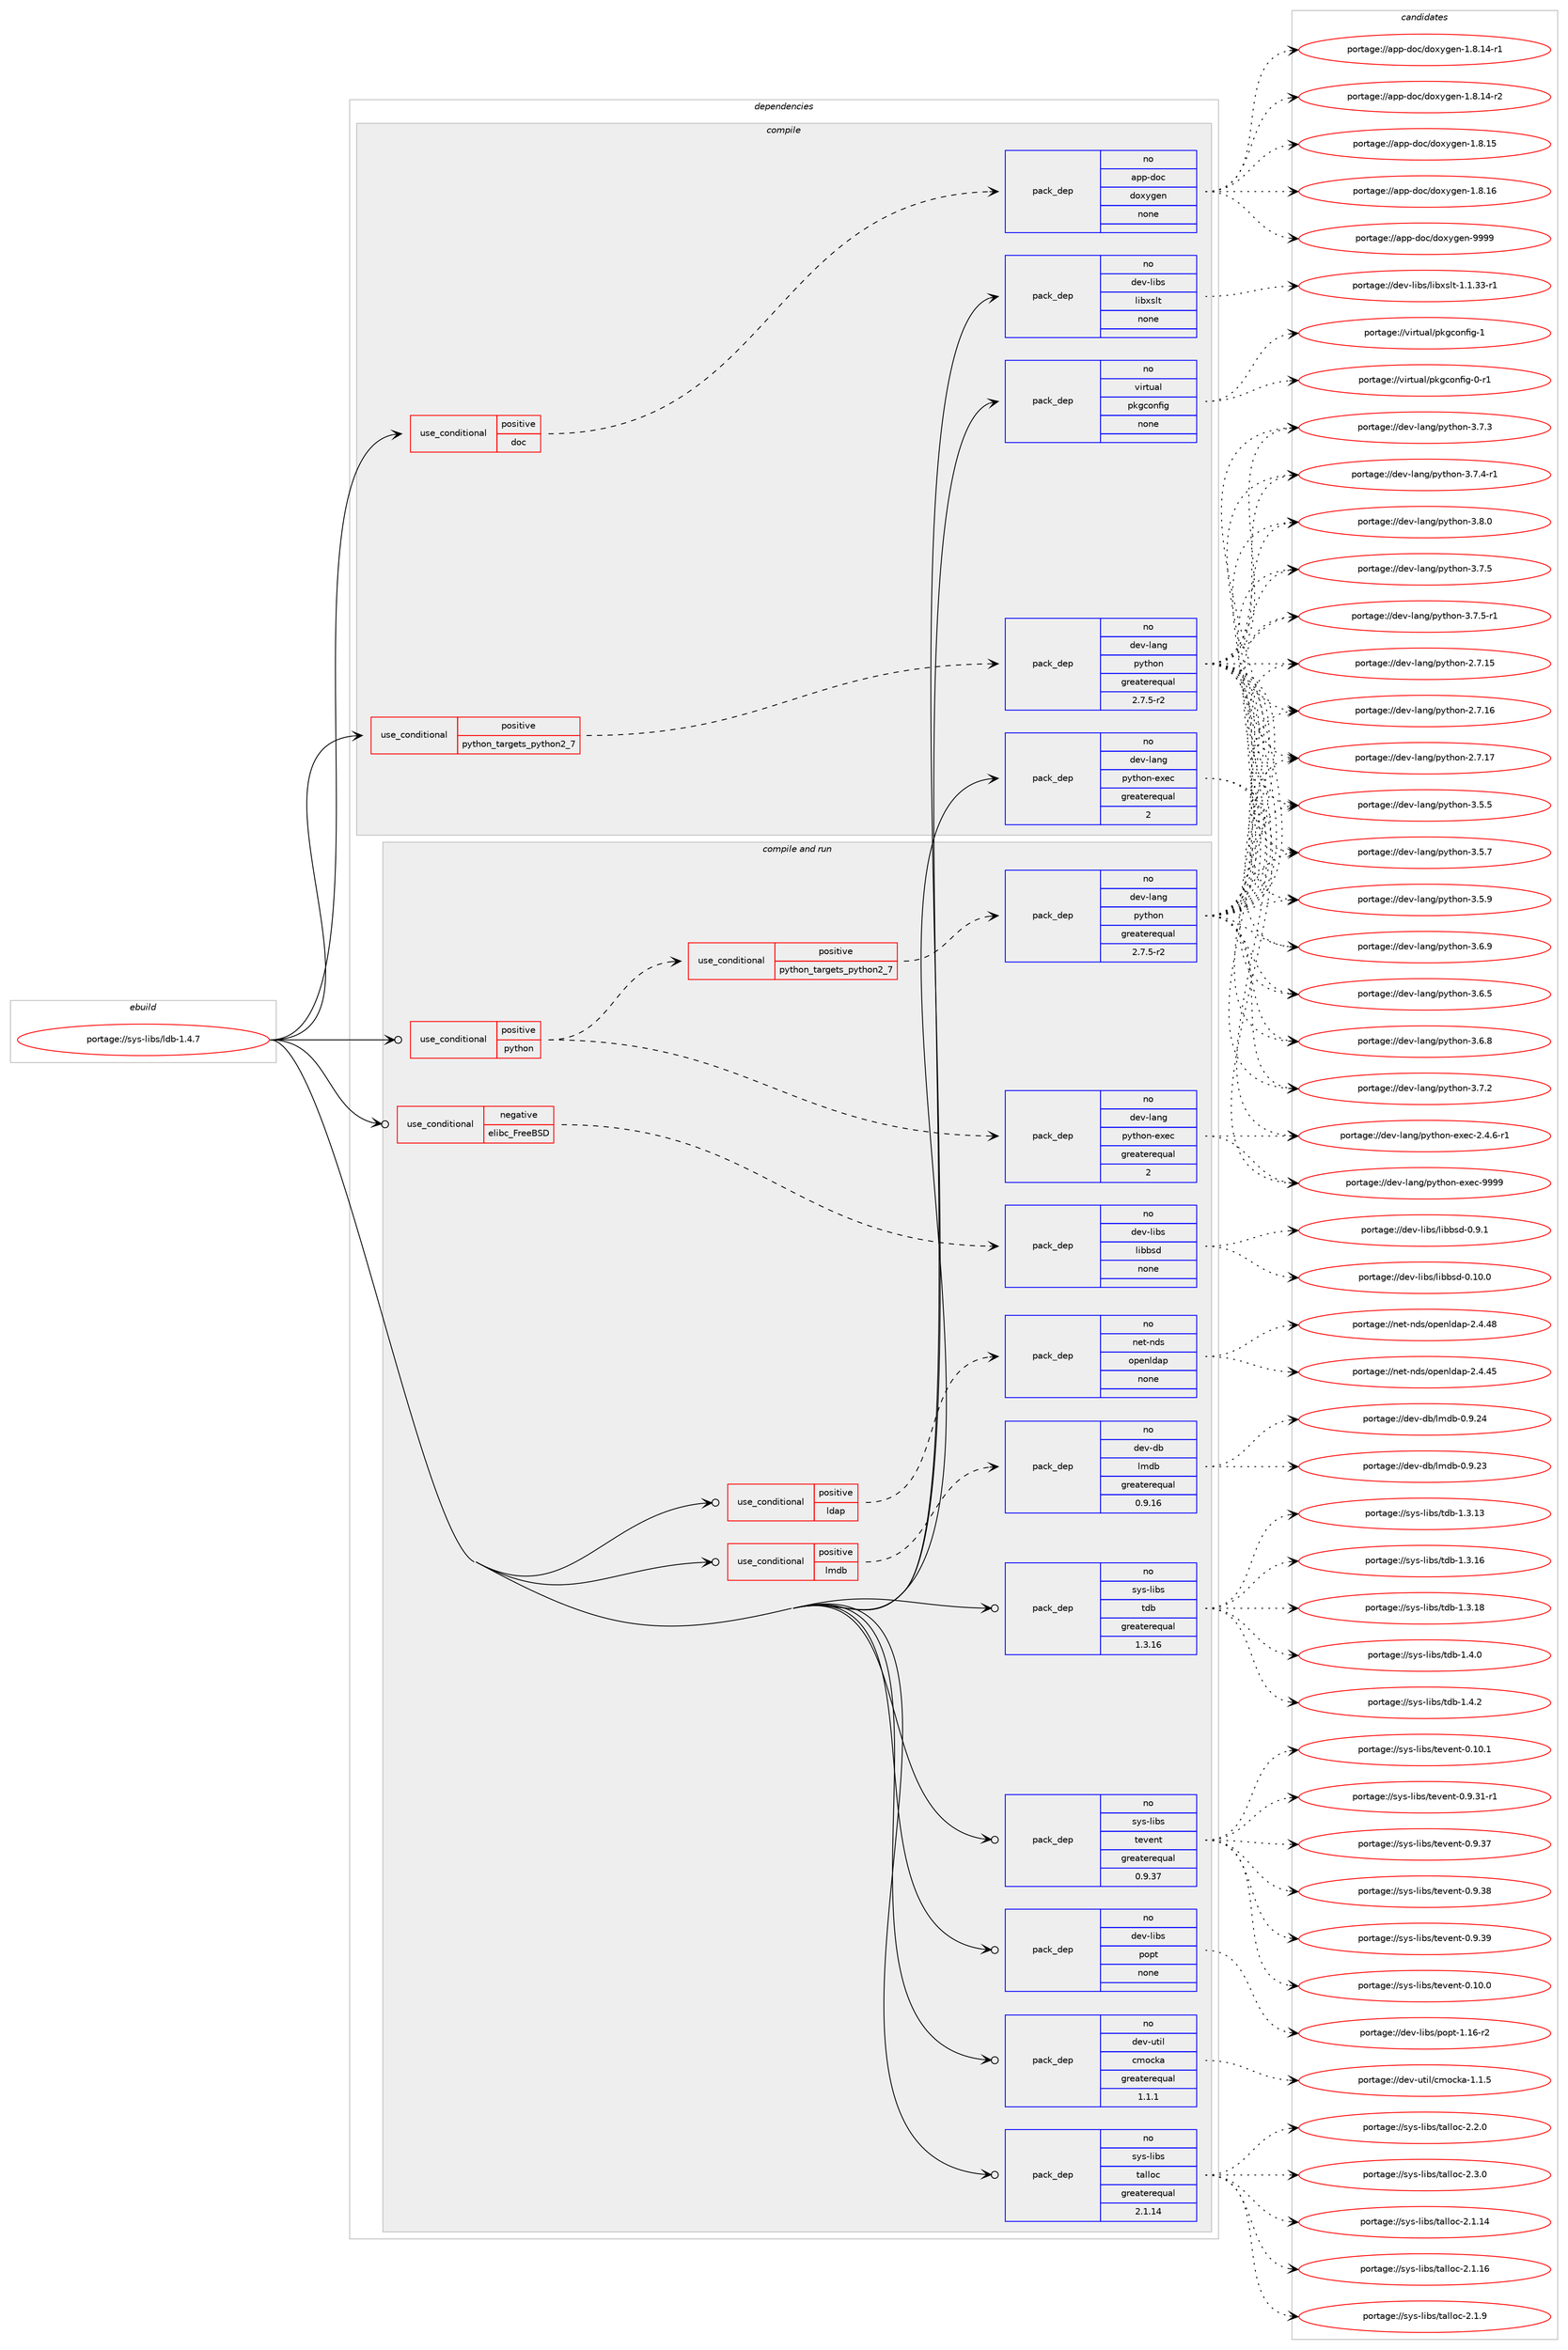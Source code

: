 digraph prolog {

# *************
# Graph options
# *************

newrank=true;
concentrate=true;
compound=true;
graph [rankdir=LR,fontname=Helvetica,fontsize=10,ranksep=1.5];#, ranksep=2.5, nodesep=0.2];
edge  [arrowhead=vee];
node  [fontname=Helvetica,fontsize=10];

# **********
# The ebuild
# **********

subgraph cluster_leftcol {
color=gray;
rank=same;
label=<<i>ebuild</i>>;
id [label="portage://sys-libs/ldb-1.4.7", color=red, width=4, href="../sys-libs/ldb-1.4.7.svg"];
}

# ****************
# The dependencies
# ****************

subgraph cluster_midcol {
color=gray;
label=<<i>dependencies</i>>;
subgraph cluster_compile {
fillcolor="#eeeeee";
style=filled;
label=<<i>compile</i>>;
subgraph cond104148 {
dependency430792 [label=<<TABLE BORDER="0" CELLBORDER="1" CELLSPACING="0" CELLPADDING="4"><TR><TD ROWSPAN="3" CELLPADDING="10">use_conditional</TD></TR><TR><TD>positive</TD></TR><TR><TD>doc</TD></TR></TABLE>>, shape=none, color=red];
subgraph pack319403 {
dependency430793 [label=<<TABLE BORDER="0" CELLBORDER="1" CELLSPACING="0" CELLPADDING="4" WIDTH="220"><TR><TD ROWSPAN="6" CELLPADDING="30">pack_dep</TD></TR><TR><TD WIDTH="110">no</TD></TR><TR><TD>app-doc</TD></TR><TR><TD>doxygen</TD></TR><TR><TD>none</TD></TR><TR><TD></TD></TR></TABLE>>, shape=none, color=blue];
}
dependency430792:e -> dependency430793:w [weight=20,style="dashed",arrowhead="vee"];
}
id:e -> dependency430792:w [weight=20,style="solid",arrowhead="vee"];
subgraph cond104149 {
dependency430794 [label=<<TABLE BORDER="0" CELLBORDER="1" CELLSPACING="0" CELLPADDING="4"><TR><TD ROWSPAN="3" CELLPADDING="10">use_conditional</TD></TR><TR><TD>positive</TD></TR><TR><TD>python_targets_python2_7</TD></TR></TABLE>>, shape=none, color=red];
subgraph pack319404 {
dependency430795 [label=<<TABLE BORDER="0" CELLBORDER="1" CELLSPACING="0" CELLPADDING="4" WIDTH="220"><TR><TD ROWSPAN="6" CELLPADDING="30">pack_dep</TD></TR><TR><TD WIDTH="110">no</TD></TR><TR><TD>dev-lang</TD></TR><TR><TD>python</TD></TR><TR><TD>greaterequal</TD></TR><TR><TD>2.7.5-r2</TD></TR></TABLE>>, shape=none, color=blue];
}
dependency430794:e -> dependency430795:w [weight=20,style="dashed",arrowhead="vee"];
}
id:e -> dependency430794:w [weight=20,style="solid",arrowhead="vee"];
subgraph pack319405 {
dependency430796 [label=<<TABLE BORDER="0" CELLBORDER="1" CELLSPACING="0" CELLPADDING="4" WIDTH="220"><TR><TD ROWSPAN="6" CELLPADDING="30">pack_dep</TD></TR><TR><TD WIDTH="110">no</TD></TR><TR><TD>dev-lang</TD></TR><TR><TD>python-exec</TD></TR><TR><TD>greaterequal</TD></TR><TR><TD>2</TD></TR></TABLE>>, shape=none, color=blue];
}
id:e -> dependency430796:w [weight=20,style="solid",arrowhead="vee"];
subgraph pack319406 {
dependency430797 [label=<<TABLE BORDER="0" CELLBORDER="1" CELLSPACING="0" CELLPADDING="4" WIDTH="220"><TR><TD ROWSPAN="6" CELLPADDING="30">pack_dep</TD></TR><TR><TD WIDTH="110">no</TD></TR><TR><TD>dev-libs</TD></TR><TR><TD>libxslt</TD></TR><TR><TD>none</TD></TR><TR><TD></TD></TR></TABLE>>, shape=none, color=blue];
}
id:e -> dependency430797:w [weight=20,style="solid",arrowhead="vee"];
subgraph pack319407 {
dependency430798 [label=<<TABLE BORDER="0" CELLBORDER="1" CELLSPACING="0" CELLPADDING="4" WIDTH="220"><TR><TD ROWSPAN="6" CELLPADDING="30">pack_dep</TD></TR><TR><TD WIDTH="110">no</TD></TR><TR><TD>virtual</TD></TR><TR><TD>pkgconfig</TD></TR><TR><TD>none</TD></TR><TR><TD></TD></TR></TABLE>>, shape=none, color=blue];
}
id:e -> dependency430798:w [weight=20,style="solid",arrowhead="vee"];
}
subgraph cluster_compileandrun {
fillcolor="#eeeeee";
style=filled;
label=<<i>compile and run</i>>;
subgraph cond104150 {
dependency430799 [label=<<TABLE BORDER="0" CELLBORDER="1" CELLSPACING="0" CELLPADDING="4"><TR><TD ROWSPAN="3" CELLPADDING="10">use_conditional</TD></TR><TR><TD>negative</TD></TR><TR><TD>elibc_FreeBSD</TD></TR></TABLE>>, shape=none, color=red];
subgraph pack319408 {
dependency430800 [label=<<TABLE BORDER="0" CELLBORDER="1" CELLSPACING="0" CELLPADDING="4" WIDTH="220"><TR><TD ROWSPAN="6" CELLPADDING="30">pack_dep</TD></TR><TR><TD WIDTH="110">no</TD></TR><TR><TD>dev-libs</TD></TR><TR><TD>libbsd</TD></TR><TR><TD>none</TD></TR><TR><TD></TD></TR></TABLE>>, shape=none, color=blue];
}
dependency430799:e -> dependency430800:w [weight=20,style="dashed",arrowhead="vee"];
}
id:e -> dependency430799:w [weight=20,style="solid",arrowhead="odotvee"];
subgraph cond104151 {
dependency430801 [label=<<TABLE BORDER="0" CELLBORDER="1" CELLSPACING="0" CELLPADDING="4"><TR><TD ROWSPAN="3" CELLPADDING="10">use_conditional</TD></TR><TR><TD>positive</TD></TR><TR><TD>ldap</TD></TR></TABLE>>, shape=none, color=red];
subgraph pack319409 {
dependency430802 [label=<<TABLE BORDER="0" CELLBORDER="1" CELLSPACING="0" CELLPADDING="4" WIDTH="220"><TR><TD ROWSPAN="6" CELLPADDING="30">pack_dep</TD></TR><TR><TD WIDTH="110">no</TD></TR><TR><TD>net-nds</TD></TR><TR><TD>openldap</TD></TR><TR><TD>none</TD></TR><TR><TD></TD></TR></TABLE>>, shape=none, color=blue];
}
dependency430801:e -> dependency430802:w [weight=20,style="dashed",arrowhead="vee"];
}
id:e -> dependency430801:w [weight=20,style="solid",arrowhead="odotvee"];
subgraph cond104152 {
dependency430803 [label=<<TABLE BORDER="0" CELLBORDER="1" CELLSPACING="0" CELLPADDING="4"><TR><TD ROWSPAN="3" CELLPADDING="10">use_conditional</TD></TR><TR><TD>positive</TD></TR><TR><TD>lmdb</TD></TR></TABLE>>, shape=none, color=red];
subgraph pack319410 {
dependency430804 [label=<<TABLE BORDER="0" CELLBORDER="1" CELLSPACING="0" CELLPADDING="4" WIDTH="220"><TR><TD ROWSPAN="6" CELLPADDING="30">pack_dep</TD></TR><TR><TD WIDTH="110">no</TD></TR><TR><TD>dev-db</TD></TR><TR><TD>lmdb</TD></TR><TR><TD>greaterequal</TD></TR><TR><TD>0.9.16</TD></TR></TABLE>>, shape=none, color=blue];
}
dependency430803:e -> dependency430804:w [weight=20,style="dashed",arrowhead="vee"];
}
id:e -> dependency430803:w [weight=20,style="solid",arrowhead="odotvee"];
subgraph cond104153 {
dependency430805 [label=<<TABLE BORDER="0" CELLBORDER="1" CELLSPACING="0" CELLPADDING="4"><TR><TD ROWSPAN="3" CELLPADDING="10">use_conditional</TD></TR><TR><TD>positive</TD></TR><TR><TD>python</TD></TR></TABLE>>, shape=none, color=red];
subgraph cond104154 {
dependency430806 [label=<<TABLE BORDER="0" CELLBORDER="1" CELLSPACING="0" CELLPADDING="4"><TR><TD ROWSPAN="3" CELLPADDING="10">use_conditional</TD></TR><TR><TD>positive</TD></TR><TR><TD>python_targets_python2_7</TD></TR></TABLE>>, shape=none, color=red];
subgraph pack319411 {
dependency430807 [label=<<TABLE BORDER="0" CELLBORDER="1" CELLSPACING="0" CELLPADDING="4" WIDTH="220"><TR><TD ROWSPAN="6" CELLPADDING="30">pack_dep</TD></TR><TR><TD WIDTH="110">no</TD></TR><TR><TD>dev-lang</TD></TR><TR><TD>python</TD></TR><TR><TD>greaterequal</TD></TR><TR><TD>2.7.5-r2</TD></TR></TABLE>>, shape=none, color=blue];
}
dependency430806:e -> dependency430807:w [weight=20,style="dashed",arrowhead="vee"];
}
dependency430805:e -> dependency430806:w [weight=20,style="dashed",arrowhead="vee"];
subgraph pack319412 {
dependency430808 [label=<<TABLE BORDER="0" CELLBORDER="1" CELLSPACING="0" CELLPADDING="4" WIDTH="220"><TR><TD ROWSPAN="6" CELLPADDING="30">pack_dep</TD></TR><TR><TD WIDTH="110">no</TD></TR><TR><TD>dev-lang</TD></TR><TR><TD>python-exec</TD></TR><TR><TD>greaterequal</TD></TR><TR><TD>2</TD></TR></TABLE>>, shape=none, color=blue];
}
dependency430805:e -> dependency430808:w [weight=20,style="dashed",arrowhead="vee"];
}
id:e -> dependency430805:w [weight=20,style="solid",arrowhead="odotvee"];
subgraph pack319413 {
dependency430809 [label=<<TABLE BORDER="0" CELLBORDER="1" CELLSPACING="0" CELLPADDING="4" WIDTH="220"><TR><TD ROWSPAN="6" CELLPADDING="30">pack_dep</TD></TR><TR><TD WIDTH="110">no</TD></TR><TR><TD>dev-libs</TD></TR><TR><TD>popt</TD></TR><TR><TD>none</TD></TR><TR><TD></TD></TR></TABLE>>, shape=none, color=blue];
}
id:e -> dependency430809:w [weight=20,style="solid",arrowhead="odotvee"];
subgraph pack319414 {
dependency430810 [label=<<TABLE BORDER="0" CELLBORDER="1" CELLSPACING="0" CELLPADDING="4" WIDTH="220"><TR><TD ROWSPAN="6" CELLPADDING="30">pack_dep</TD></TR><TR><TD WIDTH="110">no</TD></TR><TR><TD>dev-util</TD></TR><TR><TD>cmocka</TD></TR><TR><TD>greaterequal</TD></TR><TR><TD>1.1.1</TD></TR></TABLE>>, shape=none, color=blue];
}
id:e -> dependency430810:w [weight=20,style="solid",arrowhead="odotvee"];
subgraph pack319415 {
dependency430811 [label=<<TABLE BORDER="0" CELLBORDER="1" CELLSPACING="0" CELLPADDING="4" WIDTH="220"><TR><TD ROWSPAN="6" CELLPADDING="30">pack_dep</TD></TR><TR><TD WIDTH="110">no</TD></TR><TR><TD>sys-libs</TD></TR><TR><TD>talloc</TD></TR><TR><TD>greaterequal</TD></TR><TR><TD>2.1.14</TD></TR></TABLE>>, shape=none, color=blue];
}
id:e -> dependency430811:w [weight=20,style="solid",arrowhead="odotvee"];
subgraph pack319416 {
dependency430812 [label=<<TABLE BORDER="0" CELLBORDER="1" CELLSPACING="0" CELLPADDING="4" WIDTH="220"><TR><TD ROWSPAN="6" CELLPADDING="30">pack_dep</TD></TR><TR><TD WIDTH="110">no</TD></TR><TR><TD>sys-libs</TD></TR><TR><TD>tdb</TD></TR><TR><TD>greaterequal</TD></TR><TR><TD>1.3.16</TD></TR></TABLE>>, shape=none, color=blue];
}
id:e -> dependency430812:w [weight=20,style="solid",arrowhead="odotvee"];
subgraph pack319417 {
dependency430813 [label=<<TABLE BORDER="0" CELLBORDER="1" CELLSPACING="0" CELLPADDING="4" WIDTH="220"><TR><TD ROWSPAN="6" CELLPADDING="30">pack_dep</TD></TR><TR><TD WIDTH="110">no</TD></TR><TR><TD>sys-libs</TD></TR><TR><TD>tevent</TD></TR><TR><TD>greaterequal</TD></TR><TR><TD>0.9.37</TD></TR></TABLE>>, shape=none, color=blue];
}
id:e -> dependency430813:w [weight=20,style="solid",arrowhead="odotvee"];
}
subgraph cluster_run {
fillcolor="#eeeeee";
style=filled;
label=<<i>run</i>>;
}
}

# **************
# The candidates
# **************

subgraph cluster_choices {
rank=same;
color=gray;
label=<<i>candidates</i>>;

subgraph choice319403 {
color=black;
nodesep=1;
choiceportage97112112451001119947100111120121103101110454946564649524511449 [label="portage://app-doc/doxygen-1.8.14-r1", color=red, width=4,href="../app-doc/doxygen-1.8.14-r1.svg"];
choiceportage97112112451001119947100111120121103101110454946564649524511450 [label="portage://app-doc/doxygen-1.8.14-r2", color=red, width=4,href="../app-doc/doxygen-1.8.14-r2.svg"];
choiceportage9711211245100111994710011112012110310111045494656464953 [label="portage://app-doc/doxygen-1.8.15", color=red, width=4,href="../app-doc/doxygen-1.8.15.svg"];
choiceportage9711211245100111994710011112012110310111045494656464954 [label="portage://app-doc/doxygen-1.8.16", color=red, width=4,href="../app-doc/doxygen-1.8.16.svg"];
choiceportage971121124510011199471001111201211031011104557575757 [label="portage://app-doc/doxygen-9999", color=red, width=4,href="../app-doc/doxygen-9999.svg"];
dependency430793:e -> choiceportage97112112451001119947100111120121103101110454946564649524511449:w [style=dotted,weight="100"];
dependency430793:e -> choiceportage97112112451001119947100111120121103101110454946564649524511450:w [style=dotted,weight="100"];
dependency430793:e -> choiceportage9711211245100111994710011112012110310111045494656464953:w [style=dotted,weight="100"];
dependency430793:e -> choiceportage9711211245100111994710011112012110310111045494656464954:w [style=dotted,weight="100"];
dependency430793:e -> choiceportage971121124510011199471001111201211031011104557575757:w [style=dotted,weight="100"];
}
subgraph choice319404 {
color=black;
nodesep=1;
choiceportage10010111845108971101034711212111610411111045504655464953 [label="portage://dev-lang/python-2.7.15", color=red, width=4,href="../dev-lang/python-2.7.15.svg"];
choiceportage10010111845108971101034711212111610411111045504655464954 [label="portage://dev-lang/python-2.7.16", color=red, width=4,href="../dev-lang/python-2.7.16.svg"];
choiceportage10010111845108971101034711212111610411111045504655464955 [label="portage://dev-lang/python-2.7.17", color=red, width=4,href="../dev-lang/python-2.7.17.svg"];
choiceportage100101118451089711010347112121116104111110455146534653 [label="portage://dev-lang/python-3.5.5", color=red, width=4,href="../dev-lang/python-3.5.5.svg"];
choiceportage100101118451089711010347112121116104111110455146534655 [label="portage://dev-lang/python-3.5.7", color=red, width=4,href="../dev-lang/python-3.5.7.svg"];
choiceportage100101118451089711010347112121116104111110455146534657 [label="portage://dev-lang/python-3.5.9", color=red, width=4,href="../dev-lang/python-3.5.9.svg"];
choiceportage100101118451089711010347112121116104111110455146544653 [label="portage://dev-lang/python-3.6.5", color=red, width=4,href="../dev-lang/python-3.6.5.svg"];
choiceportage100101118451089711010347112121116104111110455146544656 [label="portage://dev-lang/python-3.6.8", color=red, width=4,href="../dev-lang/python-3.6.8.svg"];
choiceportage100101118451089711010347112121116104111110455146544657 [label="portage://dev-lang/python-3.6.9", color=red, width=4,href="../dev-lang/python-3.6.9.svg"];
choiceportage100101118451089711010347112121116104111110455146554650 [label="portage://dev-lang/python-3.7.2", color=red, width=4,href="../dev-lang/python-3.7.2.svg"];
choiceportage100101118451089711010347112121116104111110455146554651 [label="portage://dev-lang/python-3.7.3", color=red, width=4,href="../dev-lang/python-3.7.3.svg"];
choiceportage1001011184510897110103471121211161041111104551465546524511449 [label="portage://dev-lang/python-3.7.4-r1", color=red, width=4,href="../dev-lang/python-3.7.4-r1.svg"];
choiceportage100101118451089711010347112121116104111110455146554653 [label="portage://dev-lang/python-3.7.5", color=red, width=4,href="../dev-lang/python-3.7.5.svg"];
choiceportage1001011184510897110103471121211161041111104551465546534511449 [label="portage://dev-lang/python-3.7.5-r1", color=red, width=4,href="../dev-lang/python-3.7.5-r1.svg"];
choiceportage100101118451089711010347112121116104111110455146564648 [label="portage://dev-lang/python-3.8.0", color=red, width=4,href="../dev-lang/python-3.8.0.svg"];
dependency430795:e -> choiceportage10010111845108971101034711212111610411111045504655464953:w [style=dotted,weight="100"];
dependency430795:e -> choiceportage10010111845108971101034711212111610411111045504655464954:w [style=dotted,weight="100"];
dependency430795:e -> choiceportage10010111845108971101034711212111610411111045504655464955:w [style=dotted,weight="100"];
dependency430795:e -> choiceportage100101118451089711010347112121116104111110455146534653:w [style=dotted,weight="100"];
dependency430795:e -> choiceportage100101118451089711010347112121116104111110455146534655:w [style=dotted,weight="100"];
dependency430795:e -> choiceportage100101118451089711010347112121116104111110455146534657:w [style=dotted,weight="100"];
dependency430795:e -> choiceportage100101118451089711010347112121116104111110455146544653:w [style=dotted,weight="100"];
dependency430795:e -> choiceportage100101118451089711010347112121116104111110455146544656:w [style=dotted,weight="100"];
dependency430795:e -> choiceportage100101118451089711010347112121116104111110455146544657:w [style=dotted,weight="100"];
dependency430795:e -> choiceportage100101118451089711010347112121116104111110455146554650:w [style=dotted,weight="100"];
dependency430795:e -> choiceportage100101118451089711010347112121116104111110455146554651:w [style=dotted,weight="100"];
dependency430795:e -> choiceportage1001011184510897110103471121211161041111104551465546524511449:w [style=dotted,weight="100"];
dependency430795:e -> choiceportage100101118451089711010347112121116104111110455146554653:w [style=dotted,weight="100"];
dependency430795:e -> choiceportage1001011184510897110103471121211161041111104551465546534511449:w [style=dotted,weight="100"];
dependency430795:e -> choiceportage100101118451089711010347112121116104111110455146564648:w [style=dotted,weight="100"];
}
subgraph choice319405 {
color=black;
nodesep=1;
choiceportage10010111845108971101034711212111610411111045101120101994550465246544511449 [label="portage://dev-lang/python-exec-2.4.6-r1", color=red, width=4,href="../dev-lang/python-exec-2.4.6-r1.svg"];
choiceportage10010111845108971101034711212111610411111045101120101994557575757 [label="portage://dev-lang/python-exec-9999", color=red, width=4,href="../dev-lang/python-exec-9999.svg"];
dependency430796:e -> choiceportage10010111845108971101034711212111610411111045101120101994550465246544511449:w [style=dotted,weight="100"];
dependency430796:e -> choiceportage10010111845108971101034711212111610411111045101120101994557575757:w [style=dotted,weight="100"];
}
subgraph choice319406 {
color=black;
nodesep=1;
choiceportage10010111845108105981154710810598120115108116454946494651514511449 [label="portage://dev-libs/libxslt-1.1.33-r1", color=red, width=4,href="../dev-libs/libxslt-1.1.33-r1.svg"];
dependency430797:e -> choiceportage10010111845108105981154710810598120115108116454946494651514511449:w [style=dotted,weight="100"];
}
subgraph choice319407 {
color=black;
nodesep=1;
choiceportage11810511411611797108471121071039911111010210510345484511449 [label="portage://virtual/pkgconfig-0-r1", color=red, width=4,href="../virtual/pkgconfig-0-r1.svg"];
choiceportage1181051141161179710847112107103991111101021051034549 [label="portage://virtual/pkgconfig-1", color=red, width=4,href="../virtual/pkgconfig-1.svg"];
dependency430798:e -> choiceportage11810511411611797108471121071039911111010210510345484511449:w [style=dotted,weight="100"];
dependency430798:e -> choiceportage1181051141161179710847112107103991111101021051034549:w [style=dotted,weight="100"];
}
subgraph choice319408 {
color=black;
nodesep=1;
choiceportage100101118451081059811547108105989811510045484649484648 [label="portage://dev-libs/libbsd-0.10.0", color=red, width=4,href="../dev-libs/libbsd-0.10.0.svg"];
choiceportage1001011184510810598115471081059898115100454846574649 [label="portage://dev-libs/libbsd-0.9.1", color=red, width=4,href="../dev-libs/libbsd-0.9.1.svg"];
dependency430800:e -> choiceportage100101118451081059811547108105989811510045484649484648:w [style=dotted,weight="100"];
dependency430800:e -> choiceportage1001011184510810598115471081059898115100454846574649:w [style=dotted,weight="100"];
}
subgraph choice319409 {
color=black;
nodesep=1;
choiceportage11010111645110100115471111121011101081009711245504652465253 [label="portage://net-nds/openldap-2.4.45", color=red, width=4,href="../net-nds/openldap-2.4.45.svg"];
choiceportage11010111645110100115471111121011101081009711245504652465256 [label="portage://net-nds/openldap-2.4.48", color=red, width=4,href="../net-nds/openldap-2.4.48.svg"];
dependency430802:e -> choiceportage11010111645110100115471111121011101081009711245504652465253:w [style=dotted,weight="100"];
dependency430802:e -> choiceportage11010111645110100115471111121011101081009711245504652465256:w [style=dotted,weight="100"];
}
subgraph choice319410 {
color=black;
nodesep=1;
choiceportage1001011184510098471081091009845484657465051 [label="portage://dev-db/lmdb-0.9.23", color=red, width=4,href="../dev-db/lmdb-0.9.23.svg"];
choiceportage1001011184510098471081091009845484657465052 [label="portage://dev-db/lmdb-0.9.24", color=red, width=4,href="../dev-db/lmdb-0.9.24.svg"];
dependency430804:e -> choiceportage1001011184510098471081091009845484657465051:w [style=dotted,weight="100"];
dependency430804:e -> choiceportage1001011184510098471081091009845484657465052:w [style=dotted,weight="100"];
}
subgraph choice319411 {
color=black;
nodesep=1;
choiceportage10010111845108971101034711212111610411111045504655464953 [label="portage://dev-lang/python-2.7.15", color=red, width=4,href="../dev-lang/python-2.7.15.svg"];
choiceportage10010111845108971101034711212111610411111045504655464954 [label="portage://dev-lang/python-2.7.16", color=red, width=4,href="../dev-lang/python-2.7.16.svg"];
choiceportage10010111845108971101034711212111610411111045504655464955 [label="portage://dev-lang/python-2.7.17", color=red, width=4,href="../dev-lang/python-2.7.17.svg"];
choiceportage100101118451089711010347112121116104111110455146534653 [label="portage://dev-lang/python-3.5.5", color=red, width=4,href="../dev-lang/python-3.5.5.svg"];
choiceportage100101118451089711010347112121116104111110455146534655 [label="portage://dev-lang/python-3.5.7", color=red, width=4,href="../dev-lang/python-3.5.7.svg"];
choiceportage100101118451089711010347112121116104111110455146534657 [label="portage://dev-lang/python-3.5.9", color=red, width=4,href="../dev-lang/python-3.5.9.svg"];
choiceportage100101118451089711010347112121116104111110455146544653 [label="portage://dev-lang/python-3.6.5", color=red, width=4,href="../dev-lang/python-3.6.5.svg"];
choiceportage100101118451089711010347112121116104111110455146544656 [label="portage://dev-lang/python-3.6.8", color=red, width=4,href="../dev-lang/python-3.6.8.svg"];
choiceportage100101118451089711010347112121116104111110455146544657 [label="portage://dev-lang/python-3.6.9", color=red, width=4,href="../dev-lang/python-3.6.9.svg"];
choiceportage100101118451089711010347112121116104111110455146554650 [label="portage://dev-lang/python-3.7.2", color=red, width=4,href="../dev-lang/python-3.7.2.svg"];
choiceportage100101118451089711010347112121116104111110455146554651 [label="portage://dev-lang/python-3.7.3", color=red, width=4,href="../dev-lang/python-3.7.3.svg"];
choiceportage1001011184510897110103471121211161041111104551465546524511449 [label="portage://dev-lang/python-3.7.4-r1", color=red, width=4,href="../dev-lang/python-3.7.4-r1.svg"];
choiceportage100101118451089711010347112121116104111110455146554653 [label="portage://dev-lang/python-3.7.5", color=red, width=4,href="../dev-lang/python-3.7.5.svg"];
choiceportage1001011184510897110103471121211161041111104551465546534511449 [label="portage://dev-lang/python-3.7.5-r1", color=red, width=4,href="../dev-lang/python-3.7.5-r1.svg"];
choiceportage100101118451089711010347112121116104111110455146564648 [label="portage://dev-lang/python-3.8.0", color=red, width=4,href="../dev-lang/python-3.8.0.svg"];
dependency430807:e -> choiceportage10010111845108971101034711212111610411111045504655464953:w [style=dotted,weight="100"];
dependency430807:e -> choiceportage10010111845108971101034711212111610411111045504655464954:w [style=dotted,weight="100"];
dependency430807:e -> choiceportage10010111845108971101034711212111610411111045504655464955:w [style=dotted,weight="100"];
dependency430807:e -> choiceportage100101118451089711010347112121116104111110455146534653:w [style=dotted,weight="100"];
dependency430807:e -> choiceportage100101118451089711010347112121116104111110455146534655:w [style=dotted,weight="100"];
dependency430807:e -> choiceportage100101118451089711010347112121116104111110455146534657:w [style=dotted,weight="100"];
dependency430807:e -> choiceportage100101118451089711010347112121116104111110455146544653:w [style=dotted,weight="100"];
dependency430807:e -> choiceportage100101118451089711010347112121116104111110455146544656:w [style=dotted,weight="100"];
dependency430807:e -> choiceportage100101118451089711010347112121116104111110455146544657:w [style=dotted,weight="100"];
dependency430807:e -> choiceportage100101118451089711010347112121116104111110455146554650:w [style=dotted,weight="100"];
dependency430807:e -> choiceportage100101118451089711010347112121116104111110455146554651:w [style=dotted,weight="100"];
dependency430807:e -> choiceportage1001011184510897110103471121211161041111104551465546524511449:w [style=dotted,weight="100"];
dependency430807:e -> choiceportage100101118451089711010347112121116104111110455146554653:w [style=dotted,weight="100"];
dependency430807:e -> choiceportage1001011184510897110103471121211161041111104551465546534511449:w [style=dotted,weight="100"];
dependency430807:e -> choiceportage100101118451089711010347112121116104111110455146564648:w [style=dotted,weight="100"];
}
subgraph choice319412 {
color=black;
nodesep=1;
choiceportage10010111845108971101034711212111610411111045101120101994550465246544511449 [label="portage://dev-lang/python-exec-2.4.6-r1", color=red, width=4,href="../dev-lang/python-exec-2.4.6-r1.svg"];
choiceportage10010111845108971101034711212111610411111045101120101994557575757 [label="portage://dev-lang/python-exec-9999", color=red, width=4,href="../dev-lang/python-exec-9999.svg"];
dependency430808:e -> choiceportage10010111845108971101034711212111610411111045101120101994550465246544511449:w [style=dotted,weight="100"];
dependency430808:e -> choiceportage10010111845108971101034711212111610411111045101120101994557575757:w [style=dotted,weight="100"];
}
subgraph choice319413 {
color=black;
nodesep=1;
choiceportage10010111845108105981154711211111211645494649544511450 [label="portage://dev-libs/popt-1.16-r2", color=red, width=4,href="../dev-libs/popt-1.16-r2.svg"];
dependency430809:e -> choiceportage10010111845108105981154711211111211645494649544511450:w [style=dotted,weight="100"];
}
subgraph choice319414 {
color=black;
nodesep=1;
choiceportage1001011184511711610510847991091119910797454946494653 [label="portage://dev-util/cmocka-1.1.5", color=red, width=4,href="../dev-util/cmocka-1.1.5.svg"];
dependency430810:e -> choiceportage1001011184511711610510847991091119910797454946494653:w [style=dotted,weight="100"];
}
subgraph choice319415 {
color=black;
nodesep=1;
choiceportage115121115451081059811547116971081081119945504649464952 [label="portage://sys-libs/talloc-2.1.14", color=red, width=4,href="../sys-libs/talloc-2.1.14.svg"];
choiceportage115121115451081059811547116971081081119945504649464954 [label="portage://sys-libs/talloc-2.1.16", color=red, width=4,href="../sys-libs/talloc-2.1.16.svg"];
choiceportage1151211154510810598115471169710810811199455046494657 [label="portage://sys-libs/talloc-2.1.9", color=red, width=4,href="../sys-libs/talloc-2.1.9.svg"];
choiceportage1151211154510810598115471169710810811199455046504648 [label="portage://sys-libs/talloc-2.2.0", color=red, width=4,href="../sys-libs/talloc-2.2.0.svg"];
choiceportage1151211154510810598115471169710810811199455046514648 [label="portage://sys-libs/talloc-2.3.0", color=red, width=4,href="../sys-libs/talloc-2.3.0.svg"];
dependency430811:e -> choiceportage115121115451081059811547116971081081119945504649464952:w [style=dotted,weight="100"];
dependency430811:e -> choiceportage115121115451081059811547116971081081119945504649464954:w [style=dotted,weight="100"];
dependency430811:e -> choiceportage1151211154510810598115471169710810811199455046494657:w [style=dotted,weight="100"];
dependency430811:e -> choiceportage1151211154510810598115471169710810811199455046504648:w [style=dotted,weight="100"];
dependency430811:e -> choiceportage1151211154510810598115471169710810811199455046514648:w [style=dotted,weight="100"];
}
subgraph choice319416 {
color=black;
nodesep=1;
choiceportage1151211154510810598115471161009845494651464951 [label="portage://sys-libs/tdb-1.3.13", color=red, width=4,href="../sys-libs/tdb-1.3.13.svg"];
choiceportage1151211154510810598115471161009845494651464954 [label="portage://sys-libs/tdb-1.3.16", color=red, width=4,href="../sys-libs/tdb-1.3.16.svg"];
choiceportage1151211154510810598115471161009845494651464956 [label="portage://sys-libs/tdb-1.3.18", color=red, width=4,href="../sys-libs/tdb-1.3.18.svg"];
choiceportage11512111545108105981154711610098454946524648 [label="portage://sys-libs/tdb-1.4.0", color=red, width=4,href="../sys-libs/tdb-1.4.0.svg"];
choiceportage11512111545108105981154711610098454946524650 [label="portage://sys-libs/tdb-1.4.2", color=red, width=4,href="../sys-libs/tdb-1.4.2.svg"];
dependency430812:e -> choiceportage1151211154510810598115471161009845494651464951:w [style=dotted,weight="100"];
dependency430812:e -> choiceportage1151211154510810598115471161009845494651464954:w [style=dotted,weight="100"];
dependency430812:e -> choiceportage1151211154510810598115471161009845494651464956:w [style=dotted,weight="100"];
dependency430812:e -> choiceportage11512111545108105981154711610098454946524648:w [style=dotted,weight="100"];
dependency430812:e -> choiceportage11512111545108105981154711610098454946524650:w [style=dotted,weight="100"];
}
subgraph choice319417 {
color=black;
nodesep=1;
choiceportage11512111545108105981154711610111810111011645484649484648 [label="portage://sys-libs/tevent-0.10.0", color=red, width=4,href="../sys-libs/tevent-0.10.0.svg"];
choiceportage11512111545108105981154711610111810111011645484649484649 [label="portage://sys-libs/tevent-0.10.1", color=red, width=4,href="../sys-libs/tevent-0.10.1.svg"];
choiceportage115121115451081059811547116101118101110116454846574651494511449 [label="portage://sys-libs/tevent-0.9.31-r1", color=red, width=4,href="../sys-libs/tevent-0.9.31-r1.svg"];
choiceportage11512111545108105981154711610111810111011645484657465155 [label="portage://sys-libs/tevent-0.9.37", color=red, width=4,href="../sys-libs/tevent-0.9.37.svg"];
choiceportage11512111545108105981154711610111810111011645484657465156 [label="portage://sys-libs/tevent-0.9.38", color=red, width=4,href="../sys-libs/tevent-0.9.38.svg"];
choiceportage11512111545108105981154711610111810111011645484657465157 [label="portage://sys-libs/tevent-0.9.39", color=red, width=4,href="../sys-libs/tevent-0.9.39.svg"];
dependency430813:e -> choiceportage11512111545108105981154711610111810111011645484649484648:w [style=dotted,weight="100"];
dependency430813:e -> choiceportage11512111545108105981154711610111810111011645484649484649:w [style=dotted,weight="100"];
dependency430813:e -> choiceportage115121115451081059811547116101118101110116454846574651494511449:w [style=dotted,weight="100"];
dependency430813:e -> choiceportage11512111545108105981154711610111810111011645484657465155:w [style=dotted,weight="100"];
dependency430813:e -> choiceportage11512111545108105981154711610111810111011645484657465156:w [style=dotted,weight="100"];
dependency430813:e -> choiceportage11512111545108105981154711610111810111011645484657465157:w [style=dotted,weight="100"];
}
}

}

